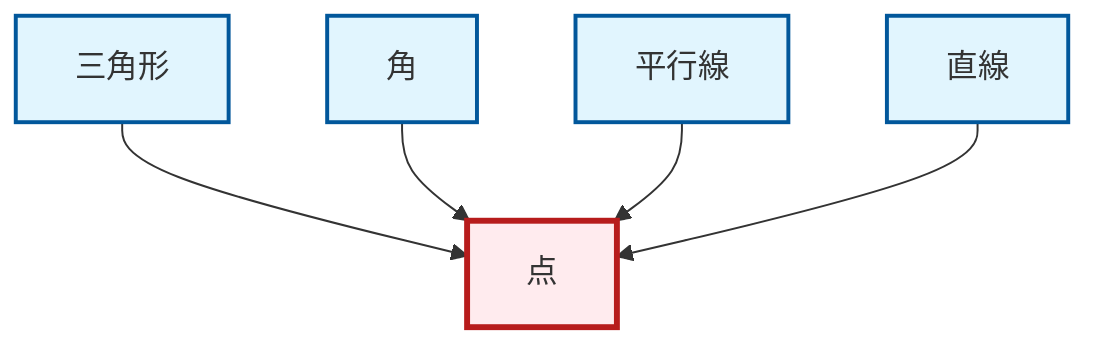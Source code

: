 graph TD
    classDef definition fill:#e1f5fe,stroke:#01579b,stroke-width:2px
    classDef theorem fill:#f3e5f5,stroke:#4a148c,stroke-width:2px
    classDef axiom fill:#fff3e0,stroke:#e65100,stroke-width:2px
    classDef example fill:#e8f5e9,stroke:#1b5e20,stroke-width:2px
    classDef current fill:#ffebee,stroke:#b71c1c,stroke-width:3px
    def-parallel["平行線"]:::definition
    def-triangle["三角形"]:::definition
    def-line["直線"]:::definition
    def-point["点"]:::definition
    def-angle["角"]:::definition
    def-triangle --> def-point
    def-angle --> def-point
    def-parallel --> def-point
    def-line --> def-point
    class def-point current